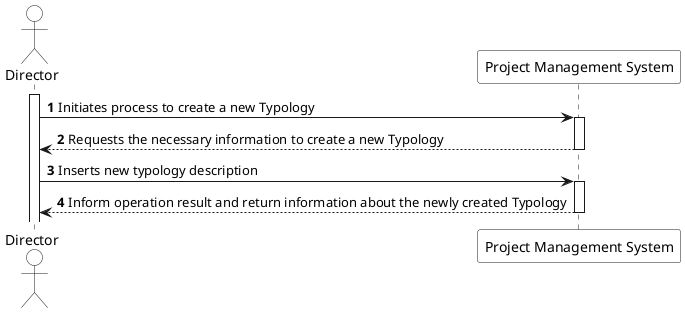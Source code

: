 @startuml
autonumber
actor Director #FFFFFF
participant "Project Management System" #FFFFFF

activate "Director"
"Director" -> "Project Management System" ++: Initiates process to create a new Typology
"Project Management System" --> "Director" : Requests the necessary information to create a new Typology
deactivate

"Director" -> "Project Management System" ++: Inserts new typology description
"Project Management System" --> "Director" : Inform operation result and return information about the newly created Typology
deactivate

@enduml